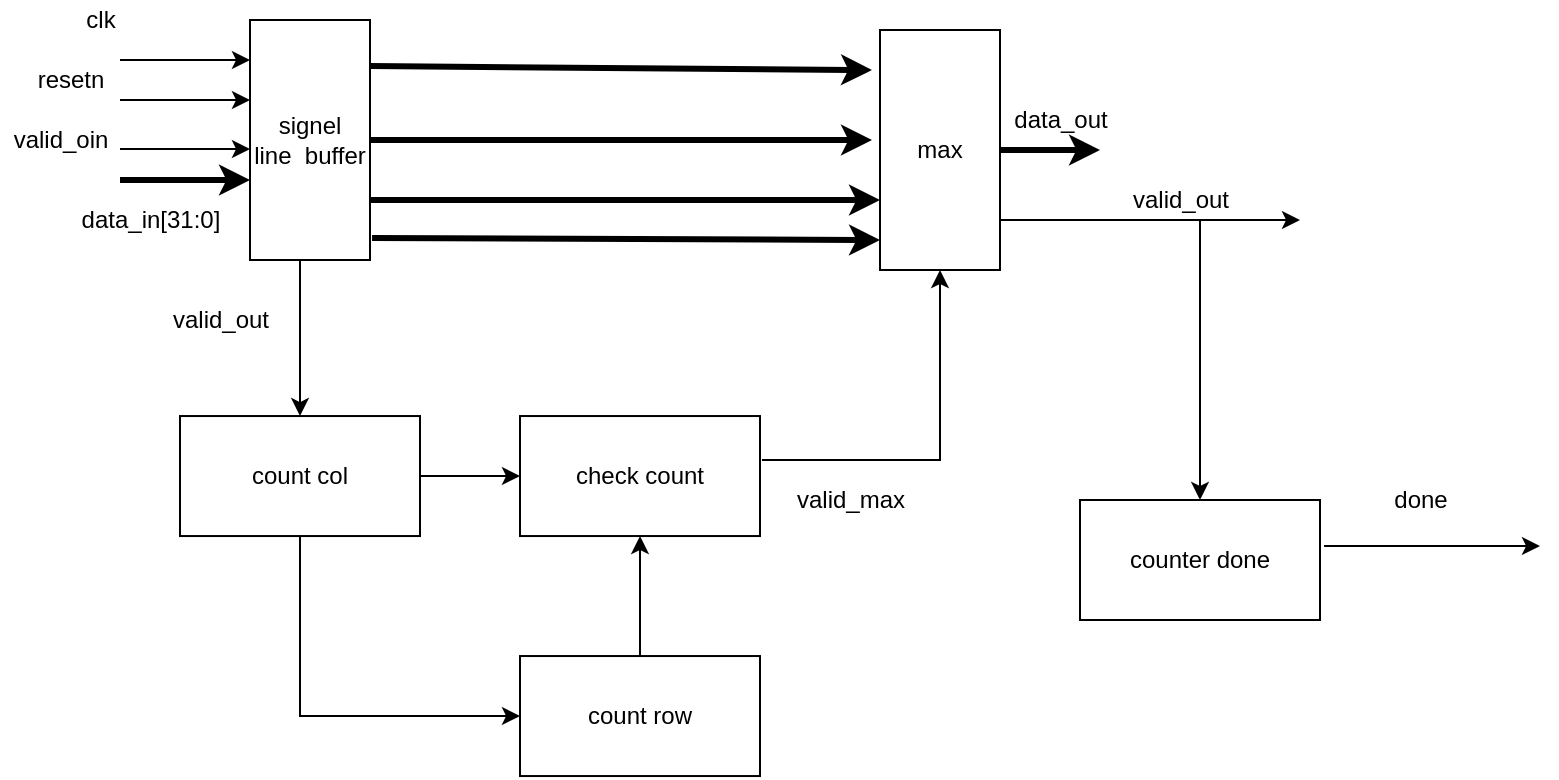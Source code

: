<mxfile version="20.0.1" type="device"><diagram id="upiDgyMXrnUWDPEflNhE" name="Page-1"><mxGraphModel dx="1102" dy="554" grid="1" gridSize="10" guides="1" tooltips="1" connect="1" arrows="1" fold="1" page="1" pageScale="1" pageWidth="850" pageHeight="1100" math="0" shadow="0"><root><mxCell id="0"/><mxCell id="1" parent="0"/><mxCell id="7PYBfd55mSVUg5nGr8iO-43" value="max" style="rounded=0;whiteSpace=wrap;html=1;direction=south;" parent="1" vertex="1"><mxGeometry x="740" y="425" width="60" height="120" as="geometry"/></mxCell><mxCell id="7PYBfd55mSVUg5nGr8iO-44" value="" style="endArrow=classic;html=1;rounded=0;entryX=0.167;entryY=1.067;entryDx=0;entryDy=0;entryPerimeter=0;exitX=0.192;exitY=0;exitDx=0;exitDy=0;exitPerimeter=0;strokeWidth=3;" parent="1" target="7PYBfd55mSVUg5nGr8iO-43" edge="1" source="E1uTsWtTrmQf9pF6nZwl-2"><mxGeometry width="50" height="50" relative="1" as="geometry"><mxPoint x="690" y="445" as="sourcePoint"/><mxPoint x="390" y="650" as="targetPoint"/></mxGeometry></mxCell><mxCell id="7PYBfd55mSVUg5nGr8iO-45" value="" style="endArrow=classic;html=1;rounded=0;exitX=0.5;exitY=0;exitDx=0;exitDy=0;strokeWidth=3;" parent="1" edge="1" source="E1uTsWtTrmQf9pF6nZwl-2"><mxGeometry width="50" height="50" relative="1" as="geometry"><mxPoint x="690" y="484.5" as="sourcePoint"/><mxPoint x="736" y="480" as="targetPoint"/></mxGeometry></mxCell><mxCell id="7PYBfd55mSVUg5nGr8iO-46" value="" style="endArrow=classic;html=1;rounded=0;entryX=0.167;entryY=1.067;entryDx=0;entryDy=0;entryPerimeter=0;exitX=0.75;exitY=0;exitDx=0;exitDy=0;strokeWidth=3;" parent="1" edge="1" source="E1uTsWtTrmQf9pF6nZwl-2"><mxGeometry width="50" height="50" relative="1" as="geometry"><mxPoint x="694.02" y="510" as="sourcePoint"/><mxPoint x="740" y="510.04" as="targetPoint"/></mxGeometry></mxCell><mxCell id="7PYBfd55mSVUg5nGr8iO-47" value="" style="endArrow=classic;html=1;rounded=0;entryX=0.167;entryY=1.067;entryDx=0;entryDy=0;entryPerimeter=0;exitX=0.908;exitY=-0.017;exitDx=0;exitDy=0;exitPerimeter=0;strokeWidth=3;" parent="1" edge="1" source="E1uTsWtTrmQf9pF6nZwl-2"><mxGeometry width="50" height="50" relative="1" as="geometry"><mxPoint x="694.02" y="530" as="sourcePoint"/><mxPoint x="740" y="530.04" as="targetPoint"/></mxGeometry></mxCell><mxCell id="7PYBfd55mSVUg5nGr8iO-48" value="" style="endArrow=classic;html=1;rounded=0;exitX=0.5;exitY=0;exitDx=0;exitDy=0;strokeWidth=3;" parent="1" source="7PYBfd55mSVUg5nGr8iO-43" edge="1"><mxGeometry width="50" height="50" relative="1" as="geometry"><mxPoint x="450" y="700" as="sourcePoint"/><mxPoint x="850" y="485" as="targetPoint"/></mxGeometry></mxCell><mxCell id="7PYBfd55mSVUg5nGr8iO-49" value="data_out" style="text;html=1;align=center;verticalAlign=middle;resizable=0;points=[];autosize=1;strokeColor=none;fillColor=none;" parent="1" vertex="1"><mxGeometry x="800" y="460" width="60" height="20" as="geometry"/></mxCell><mxCell id="7PYBfd55mSVUg5nGr8iO-51" value="counter done" style="rounded=0;whiteSpace=wrap;html=1;" parent="1" vertex="1"><mxGeometry x="840" y="660" width="120" height="60" as="geometry"/></mxCell><mxCell id="7PYBfd55mSVUg5nGr8iO-52" value="" style="endArrow=classic;html=1;rounded=0;" parent="1" edge="1"><mxGeometry width="50" height="50" relative="1" as="geometry"><mxPoint x="800" y="520" as="sourcePoint"/><mxPoint x="950" y="520" as="targetPoint"/></mxGeometry></mxCell><mxCell id="7PYBfd55mSVUg5nGr8iO-53" value="" style="endArrow=classic;html=1;rounded=0;entryX=0.5;entryY=0;entryDx=0;entryDy=0;" parent="1" target="7PYBfd55mSVUg5nGr8iO-51" edge="1"><mxGeometry width="50" height="50" relative="1" as="geometry"><mxPoint x="900" y="520" as="sourcePoint"/><mxPoint x="500" y="650" as="targetPoint"/></mxGeometry></mxCell><mxCell id="7PYBfd55mSVUg5nGr8iO-54" value="" style="endArrow=classic;html=1;rounded=0;exitX=1.017;exitY=0.383;exitDx=0;exitDy=0;exitPerimeter=0;" parent="1" source="7PYBfd55mSVUg5nGr8iO-51" edge="1"><mxGeometry width="50" height="50" relative="1" as="geometry"><mxPoint x="450" y="700" as="sourcePoint"/><mxPoint x="1070" y="683" as="targetPoint"/></mxGeometry></mxCell><mxCell id="7PYBfd55mSVUg5nGr8iO-55" value="done" style="text;html=1;align=center;verticalAlign=middle;resizable=0;points=[];autosize=1;strokeColor=none;fillColor=none;" parent="1" vertex="1"><mxGeometry x="990" y="650" width="40" height="20" as="geometry"/></mxCell><mxCell id="7PYBfd55mSVUg5nGr8iO-60" value="" style="endArrow=classic;html=1;rounded=0;entryX=0.5;entryY=0;entryDx=0;entryDy=0;" parent="1" target="7PYBfd55mSVUg5nGr8iO-62" edge="1"><mxGeometry width="50" height="50" relative="1" as="geometry"><mxPoint x="450" y="540" as="sourcePoint"/><mxPoint x="880" y="518.02" as="targetPoint"/></mxGeometry></mxCell><mxCell id="7PYBfd55mSVUg5nGr8iO-61" value="valid_out" style="text;html=1;align=center;verticalAlign=middle;resizable=0;points=[];autosize=1;strokeColor=none;fillColor=none;" parent="1" vertex="1"><mxGeometry x="380" y="560" width="60" height="20" as="geometry"/></mxCell><mxCell id="7PYBfd55mSVUg5nGr8iO-62" value="count col" style="whiteSpace=wrap;html=1;" parent="1" vertex="1"><mxGeometry x="390" y="618.02" width="120" height="60" as="geometry"/></mxCell><mxCell id="7PYBfd55mSVUg5nGr8iO-63" value="count row" style="whiteSpace=wrap;html=1;" parent="1" vertex="1"><mxGeometry x="560" y="738.02" width="120" height="60" as="geometry"/></mxCell><mxCell id="7PYBfd55mSVUg5nGr8iO-65" value="check count" style="whiteSpace=wrap;html=1;" parent="1" vertex="1"><mxGeometry x="560" y="618.02" width="120" height="60" as="geometry"/></mxCell><mxCell id="7PYBfd55mSVUg5nGr8iO-68" value="" style="endArrow=classic;html=1;rounded=0;exitX=0.5;exitY=1;exitDx=0;exitDy=0;entryX=0;entryY=0.5;entryDx=0;entryDy=0;" parent="1" source="7PYBfd55mSVUg5nGr8iO-62" target="7PYBfd55mSVUg5nGr8iO-63" edge="1"><mxGeometry width="50" height="50" relative="1" as="geometry"><mxPoint x="580" y="628.02" as="sourcePoint"/><mxPoint x="630" y="578.02" as="targetPoint"/><Array as="points"><mxPoint x="450" y="768.02"/></Array></mxGeometry></mxCell><mxCell id="7PYBfd55mSVUg5nGr8iO-69" value="" style="endArrow=classic;html=1;rounded=0;exitX=1;exitY=0.5;exitDx=0;exitDy=0;" parent="1" source="7PYBfd55mSVUg5nGr8iO-62" target="7PYBfd55mSVUg5nGr8iO-65" edge="1"><mxGeometry width="50" height="50" relative="1" as="geometry"><mxPoint x="580" y="628.02" as="sourcePoint"/><mxPoint x="630" y="578.02" as="targetPoint"/></mxGeometry></mxCell><mxCell id="7PYBfd55mSVUg5nGr8iO-70" value="" style="endArrow=classic;html=1;rounded=0;entryX=0.5;entryY=1;entryDx=0;entryDy=0;exitX=0.5;exitY=0;exitDx=0;exitDy=0;" parent="1" source="7PYBfd55mSVUg5nGr8iO-63" target="7PYBfd55mSVUg5nGr8iO-65" edge="1"><mxGeometry width="50" height="50" relative="1" as="geometry"><mxPoint x="620" y="730" as="sourcePoint"/><mxPoint x="630" y="578.02" as="targetPoint"/></mxGeometry></mxCell><mxCell id="7PYBfd55mSVUg5nGr8iO-71" value="" style="endArrow=classic;html=1;rounded=0;entryX=1;entryY=0.5;entryDx=0;entryDy=0;exitX=1.008;exitY=0.366;exitDx=0;exitDy=0;exitPerimeter=0;" parent="1" target="7PYBfd55mSVUg5nGr8iO-43" edge="1" source="7PYBfd55mSVUg5nGr8iO-65"><mxGeometry width="50" height="50" relative="1" as="geometry"><mxPoint x="680" y="820" as="sourcePoint"/><mxPoint x="550" y="770" as="targetPoint"/><Array as="points"><mxPoint x="770" y="640"/></Array></mxGeometry></mxCell><mxCell id="7PYBfd55mSVUg5nGr8iO-72" value="valid_max" style="text;html=1;align=center;verticalAlign=middle;resizable=0;points=[];autosize=1;strokeColor=none;fillColor=none;" parent="1" vertex="1"><mxGeometry x="690" y="650" width="70" height="20" as="geometry"/></mxCell><mxCell id="E1uTsWtTrmQf9pF6nZwl-2" value="signel&lt;br&gt;line&amp;nbsp; buffer" style="rounded=0;whiteSpace=wrap;html=1;direction=south;" vertex="1" parent="1"><mxGeometry x="425" y="420" width="60" height="120" as="geometry"/></mxCell><mxCell id="E1uTsWtTrmQf9pF6nZwl-3" value="" style="endArrow=classic;html=1;rounded=0;" edge="1" parent="1"><mxGeometry width="50" height="50" relative="1" as="geometry"><mxPoint x="360" y="440" as="sourcePoint"/><mxPoint x="425" y="440" as="targetPoint"/></mxGeometry></mxCell><mxCell id="E1uTsWtTrmQf9pF6nZwl-4" value="" style="endArrow=classic;html=1;rounded=0;" edge="1" parent="1"><mxGeometry width="50" height="50" relative="1" as="geometry"><mxPoint x="360" y="460" as="sourcePoint"/><mxPoint x="425" y="460" as="targetPoint"/></mxGeometry></mxCell><mxCell id="E1uTsWtTrmQf9pF6nZwl-5" value="" style="endArrow=classic;html=1;rounded=0;" edge="1" parent="1"><mxGeometry width="50" height="50" relative="1" as="geometry"><mxPoint x="360" y="484.5" as="sourcePoint"/><mxPoint x="425" y="484.5" as="targetPoint"/></mxGeometry></mxCell><mxCell id="E1uTsWtTrmQf9pF6nZwl-6" value="" style="endArrow=classic;html=1;rounded=0;strokeWidth=3;" edge="1" parent="1"><mxGeometry width="50" height="50" relative="1" as="geometry"><mxPoint x="360" y="500" as="sourcePoint"/><mxPoint x="425" y="500" as="targetPoint"/></mxGeometry></mxCell><mxCell id="E1uTsWtTrmQf9pF6nZwl-7" value="clk" style="text;html=1;align=center;verticalAlign=middle;resizable=0;points=[];autosize=1;strokeColor=none;fillColor=none;" vertex="1" parent="1"><mxGeometry x="335" y="410" width="30" height="20" as="geometry"/></mxCell><mxCell id="E1uTsWtTrmQf9pF6nZwl-8" value="resetn" style="text;html=1;align=center;verticalAlign=middle;resizable=0;points=[];autosize=1;strokeColor=none;fillColor=none;" vertex="1" parent="1"><mxGeometry x="310" y="440" width="50" height="20" as="geometry"/></mxCell><mxCell id="E1uTsWtTrmQf9pF6nZwl-9" value="valid_oin" style="text;html=1;align=center;verticalAlign=middle;resizable=0;points=[];autosize=1;strokeColor=none;fillColor=none;" vertex="1" parent="1"><mxGeometry x="300" y="470" width="60" height="20" as="geometry"/></mxCell><mxCell id="E1uTsWtTrmQf9pF6nZwl-10" value="data_in[31:0]" style="text;html=1;align=center;verticalAlign=middle;resizable=0;points=[];autosize=1;strokeColor=none;fillColor=none;" vertex="1" parent="1"><mxGeometry x="335" y="510" width="80" height="20" as="geometry"/></mxCell><mxCell id="E1uTsWtTrmQf9pF6nZwl-11" value="valid_out" style="text;html=1;align=center;verticalAlign=middle;resizable=0;points=[];autosize=1;strokeColor=none;fillColor=none;" vertex="1" parent="1"><mxGeometry x="860" y="500" width="60" height="20" as="geometry"/></mxCell></root></mxGraphModel></diagram></mxfile>
